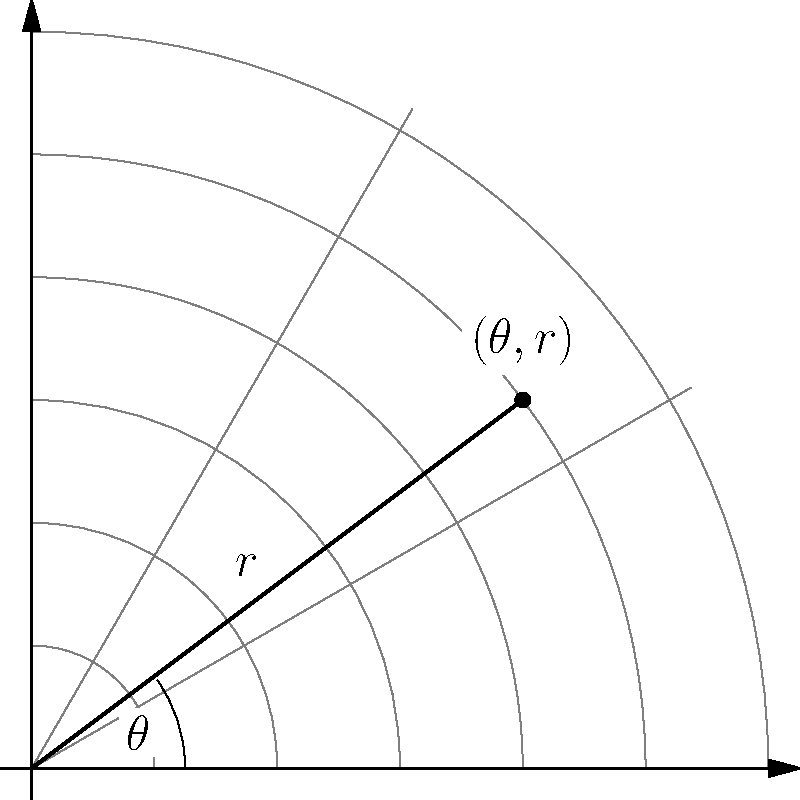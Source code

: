 
	size(400,400,IgnoreAspect); 
    
	//Polar Graph
    draw(arc((0,0), r=1, angle1=0, angle2=90),gray);
    draw(arc((0,0), r=2, angle1=0, angle2=90),gray);
    draw(arc((0,0), r=3, angle1=0, angle2=90),gray);
    draw(arc((0,0), r=4, angle1=0, angle2=90),gray);
    draw(arc((0,0), r=5, angle1=0, angle2=90),gray);
    draw(arc((0,0), r=6, angle1=0, angle2=90),gray);
    
    draw((0,0)--(6.2*Cos(30),6.2*Sin(30)),grey);
	draw((0,0)--(6.2*Cos(60),6.2*Sin(60)),grey);
	
	//Dot info
	draw((0,0)--(4,3),linewidth(1.5pt));
    dot((4,3),linewidth(8pt));
    
    draw(arc((0,0), r=1.25, angle1=1, angle2=35));

    label("$\theta$",(0,0),5.5E+1.75N,fontsize(30pt),filltype=Fill(white));
    label("$r$",(1.75,1.65),fontsize(40pt),filltype=Fill(white));
    label("$(\theta,r)$",(4,3),1.5N,fontsize(40pt),filltype=Fill(white));

	//Axis    
    draw((-0.25,0)--(6.25,0),linewidth(1pt),EndArrow);    
    draw((0,-0.25)--(0,6.25),linewidth(1pt),EndArrow);

    


    
